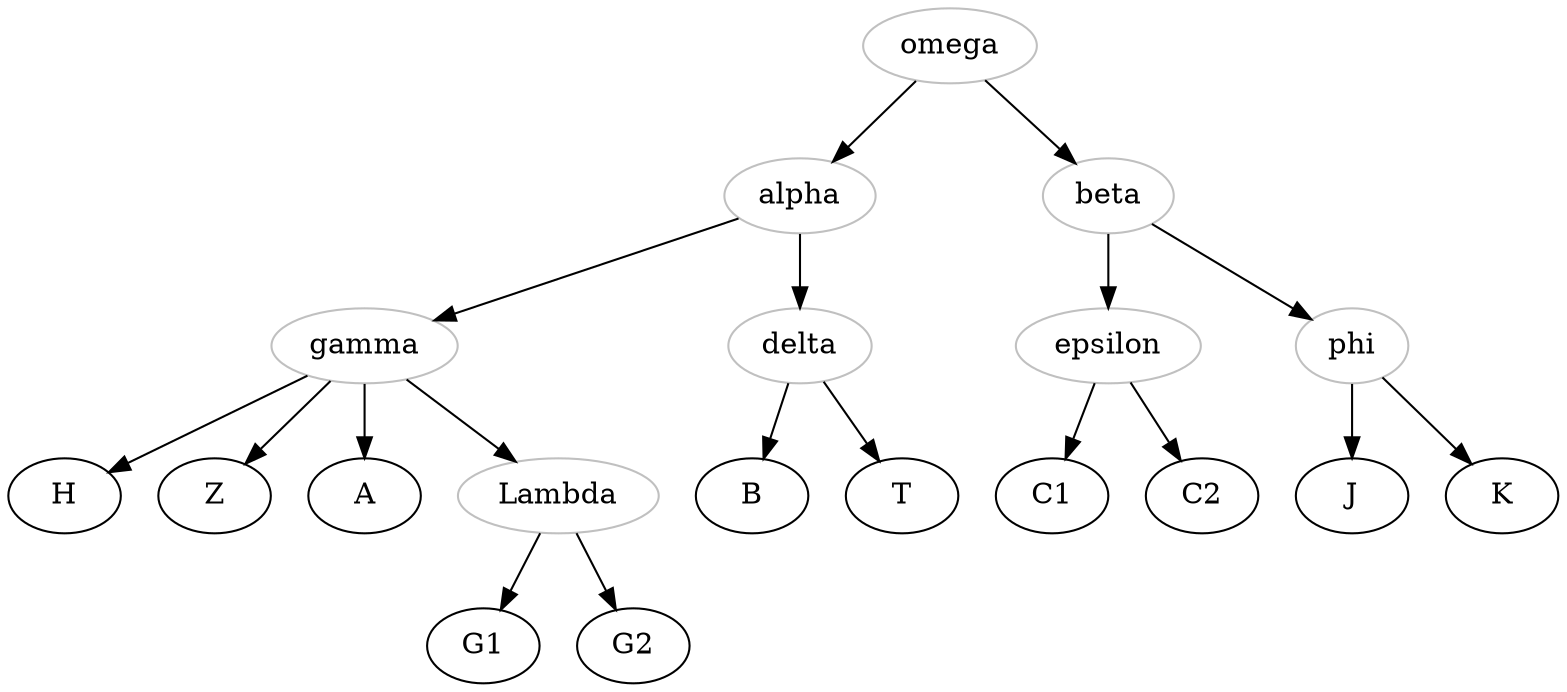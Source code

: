 digraph {
    omega -> alpha;
    omega -> beta;

    alpha -> gamma;
    alpha -> delta;

    gamma -> H;
    gamma -> Z;
    gamma -> A;
    gamma -> Lambda;
    
    Lambda -> G1;
    Lambda -> G2;

    delta -> B;
    delta -> T;

    beta -> epsilon;
    beta -> phi;

    epsilon -> C1;
    epsilon -> C2;
    phi -> J;
    phi -> K;

    omega [color="grey"];
    alpha [color="grey"];
    beta [color="grey"];
    gamma [color="grey"];
    delta [color="grey"];
    Lambda [color="grey"];
    epsilon [color="grey"];
    phi [color="grey"];
}

